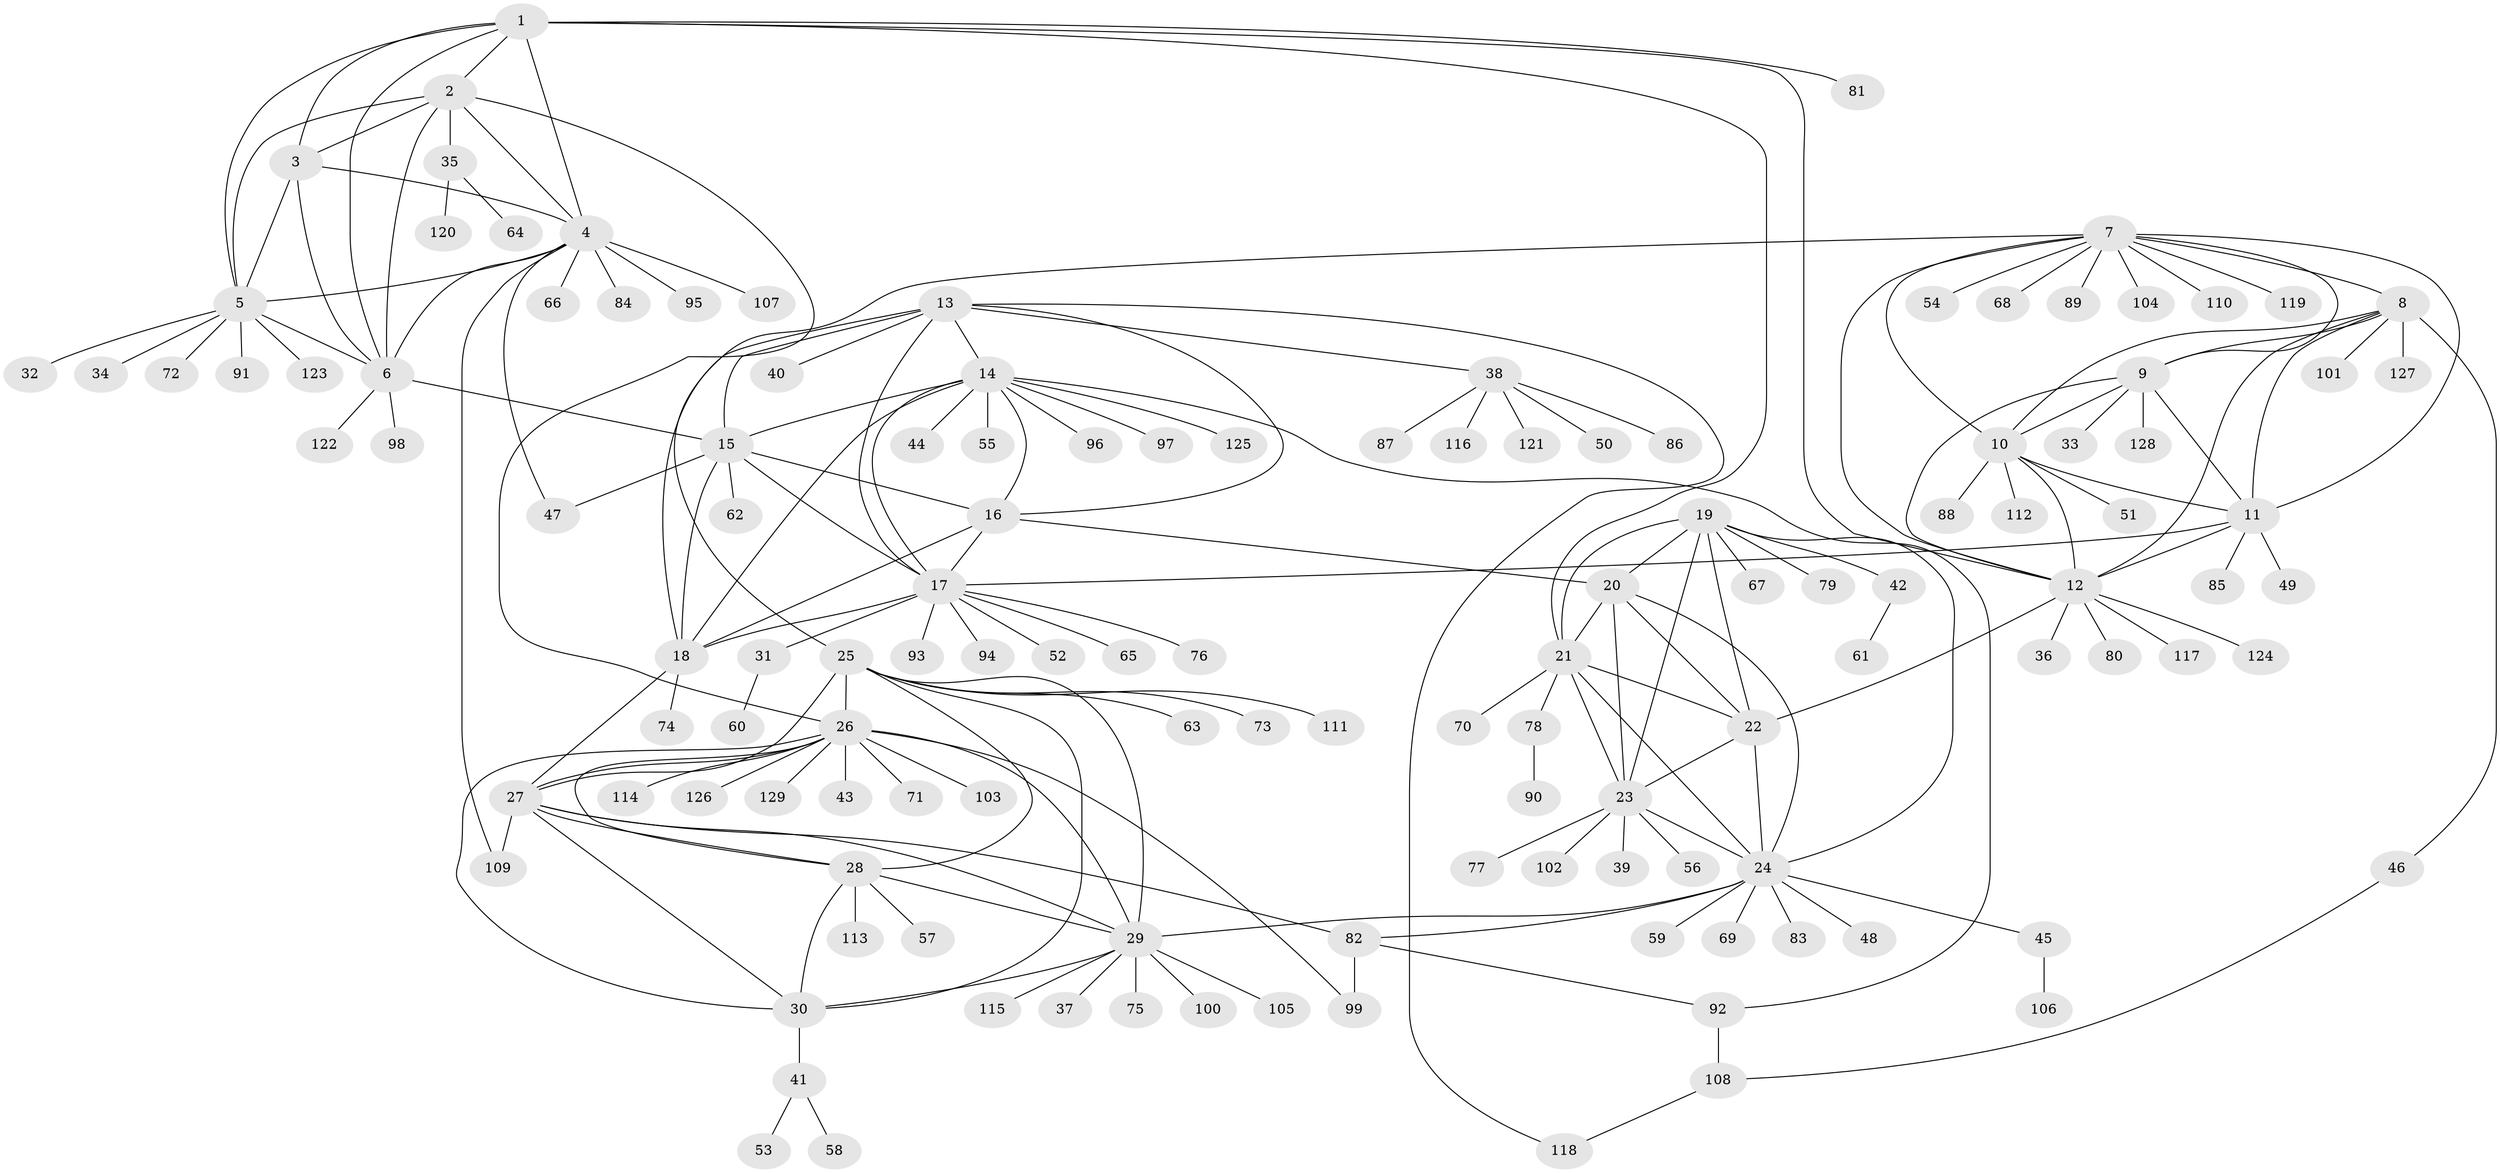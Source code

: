 // coarse degree distribution, {6: 0.25, 8: 0.07692307692307693, 4: 0.09615384615384616, 5: 0.019230769230769232, 7: 0.11538461538461539, 1: 0.36538461538461536, 2: 0.07692307692307693}
// Generated by graph-tools (version 1.1) at 2025/52/03/04/25 22:52:46]
// undirected, 129 vertices, 191 edges
graph export_dot {
  node [color=gray90,style=filled];
  1;
  2;
  3;
  4;
  5;
  6;
  7;
  8;
  9;
  10;
  11;
  12;
  13;
  14;
  15;
  16;
  17;
  18;
  19;
  20;
  21;
  22;
  23;
  24;
  25;
  26;
  27;
  28;
  29;
  30;
  31;
  32;
  33;
  34;
  35;
  36;
  37;
  38;
  39;
  40;
  41;
  42;
  43;
  44;
  45;
  46;
  47;
  48;
  49;
  50;
  51;
  52;
  53;
  54;
  55;
  56;
  57;
  58;
  59;
  60;
  61;
  62;
  63;
  64;
  65;
  66;
  67;
  68;
  69;
  70;
  71;
  72;
  73;
  74;
  75;
  76;
  77;
  78;
  79;
  80;
  81;
  82;
  83;
  84;
  85;
  86;
  87;
  88;
  89;
  90;
  91;
  92;
  93;
  94;
  95;
  96;
  97;
  98;
  99;
  100;
  101;
  102;
  103;
  104;
  105;
  106;
  107;
  108;
  109;
  110;
  111;
  112;
  113;
  114;
  115;
  116;
  117;
  118;
  119;
  120;
  121;
  122;
  123;
  124;
  125;
  126;
  127;
  128;
  129;
  1 -- 2;
  1 -- 3;
  1 -- 4;
  1 -- 5;
  1 -- 6;
  1 -- 12;
  1 -- 21;
  1 -- 81;
  2 -- 3;
  2 -- 4;
  2 -- 5;
  2 -- 6;
  2 -- 26;
  2 -- 35;
  3 -- 4;
  3 -- 5;
  3 -- 6;
  4 -- 5;
  4 -- 6;
  4 -- 47;
  4 -- 66;
  4 -- 84;
  4 -- 95;
  4 -- 107;
  4 -- 109;
  5 -- 6;
  5 -- 32;
  5 -- 34;
  5 -- 72;
  5 -- 91;
  5 -- 123;
  6 -- 15;
  6 -- 98;
  6 -- 122;
  7 -- 8;
  7 -- 9;
  7 -- 10;
  7 -- 11;
  7 -- 12;
  7 -- 25;
  7 -- 54;
  7 -- 68;
  7 -- 89;
  7 -- 104;
  7 -- 110;
  7 -- 119;
  8 -- 9;
  8 -- 10;
  8 -- 11;
  8 -- 12;
  8 -- 46;
  8 -- 101;
  8 -- 127;
  9 -- 10;
  9 -- 11;
  9 -- 12;
  9 -- 33;
  9 -- 128;
  10 -- 11;
  10 -- 12;
  10 -- 51;
  10 -- 88;
  10 -- 112;
  11 -- 12;
  11 -- 17;
  11 -- 49;
  11 -- 85;
  12 -- 22;
  12 -- 36;
  12 -- 80;
  12 -- 117;
  12 -- 124;
  13 -- 14;
  13 -- 15;
  13 -- 16;
  13 -- 17;
  13 -- 18;
  13 -- 38;
  13 -- 40;
  13 -- 118;
  14 -- 15;
  14 -- 16;
  14 -- 17;
  14 -- 18;
  14 -- 44;
  14 -- 55;
  14 -- 92;
  14 -- 96;
  14 -- 97;
  14 -- 125;
  15 -- 16;
  15 -- 17;
  15 -- 18;
  15 -- 47;
  15 -- 62;
  16 -- 17;
  16 -- 18;
  16 -- 20;
  17 -- 18;
  17 -- 31;
  17 -- 52;
  17 -- 65;
  17 -- 76;
  17 -- 93;
  17 -- 94;
  18 -- 27;
  18 -- 74;
  19 -- 20;
  19 -- 21;
  19 -- 22;
  19 -- 23;
  19 -- 24;
  19 -- 42;
  19 -- 67;
  19 -- 79;
  20 -- 21;
  20 -- 22;
  20 -- 23;
  20 -- 24;
  21 -- 22;
  21 -- 23;
  21 -- 24;
  21 -- 70;
  21 -- 78;
  22 -- 23;
  22 -- 24;
  23 -- 24;
  23 -- 39;
  23 -- 56;
  23 -- 77;
  23 -- 102;
  24 -- 29;
  24 -- 45;
  24 -- 48;
  24 -- 59;
  24 -- 69;
  24 -- 82;
  24 -- 83;
  25 -- 26;
  25 -- 27;
  25 -- 28;
  25 -- 29;
  25 -- 30;
  25 -- 63;
  25 -- 73;
  25 -- 111;
  26 -- 27;
  26 -- 28;
  26 -- 29;
  26 -- 30;
  26 -- 43;
  26 -- 71;
  26 -- 99;
  26 -- 103;
  26 -- 114;
  26 -- 126;
  26 -- 129;
  27 -- 28;
  27 -- 29;
  27 -- 30;
  27 -- 82;
  27 -- 109;
  28 -- 29;
  28 -- 30;
  28 -- 57;
  28 -- 113;
  29 -- 30;
  29 -- 37;
  29 -- 75;
  29 -- 100;
  29 -- 105;
  29 -- 115;
  30 -- 41;
  31 -- 60;
  35 -- 64;
  35 -- 120;
  38 -- 50;
  38 -- 86;
  38 -- 87;
  38 -- 116;
  38 -- 121;
  41 -- 53;
  41 -- 58;
  42 -- 61;
  45 -- 106;
  46 -- 108;
  78 -- 90;
  82 -- 92;
  82 -- 99;
  92 -- 108;
  108 -- 118;
}
